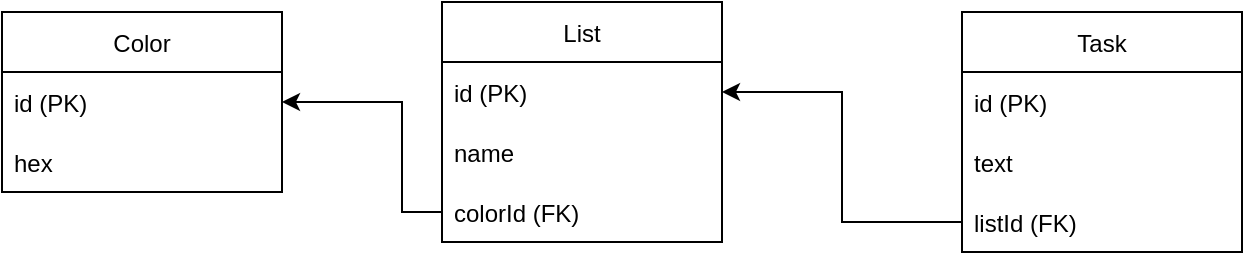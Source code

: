 <mxfile version="17.4.0" type="device"><diagram id="0utXi0zsX5nhzKmFCM5P" name="Page-1"><mxGraphModel dx="1038" dy="547" grid="1" gridSize="10" guides="1" tooltips="1" connect="1" arrows="1" fold="1" page="1" pageScale="1" pageWidth="827" pageHeight="1169" math="0" shadow="0"><root><mxCell id="0"/><mxCell id="1" parent="0"/><mxCell id="YQ6inJZ1AWDSVtTHUAvR-1" value="List" style="swimlane;fontStyle=0;childLayout=stackLayout;horizontal=1;startSize=30;horizontalStack=0;resizeParent=1;resizeParentMax=0;resizeLast=0;collapsible=1;marginBottom=0;" vertex="1" parent="1"><mxGeometry x="270" y="100" width="140" height="120" as="geometry"/></mxCell><mxCell id="YQ6inJZ1AWDSVtTHUAvR-2" value="id (PK)" style="text;strokeColor=none;fillColor=none;align=left;verticalAlign=middle;spacingLeft=4;spacingRight=4;overflow=hidden;points=[[0,0.5],[1,0.5]];portConstraint=eastwest;rotatable=0;" vertex="1" parent="YQ6inJZ1AWDSVtTHUAvR-1"><mxGeometry y="30" width="140" height="30" as="geometry"/></mxCell><mxCell id="YQ6inJZ1AWDSVtTHUAvR-3" value="name" style="text;strokeColor=none;fillColor=none;align=left;verticalAlign=middle;spacingLeft=4;spacingRight=4;overflow=hidden;points=[[0,0.5],[1,0.5]];portConstraint=eastwest;rotatable=0;" vertex="1" parent="YQ6inJZ1AWDSVtTHUAvR-1"><mxGeometry y="60" width="140" height="30" as="geometry"/></mxCell><mxCell id="YQ6inJZ1AWDSVtTHUAvR-4" value="colorId (FK)" style="text;strokeColor=none;fillColor=none;align=left;verticalAlign=middle;spacingLeft=4;spacingRight=4;overflow=hidden;points=[[0,0.5],[1,0.5]];portConstraint=eastwest;rotatable=0;" vertex="1" parent="YQ6inJZ1AWDSVtTHUAvR-1"><mxGeometry y="90" width="140" height="30" as="geometry"/></mxCell><mxCell id="YQ6inJZ1AWDSVtTHUAvR-5" value="Task" style="swimlane;fontStyle=0;childLayout=stackLayout;horizontal=1;startSize=30;horizontalStack=0;resizeParent=1;resizeParentMax=0;resizeLast=0;collapsible=1;marginBottom=0;" vertex="1" parent="1"><mxGeometry x="530" y="105" width="140" height="120" as="geometry"/></mxCell><mxCell id="YQ6inJZ1AWDSVtTHUAvR-6" value="id (PK)" style="text;strokeColor=none;fillColor=none;align=left;verticalAlign=middle;spacingLeft=4;spacingRight=4;overflow=hidden;points=[[0,0.5],[1,0.5]];portConstraint=eastwest;rotatable=0;" vertex="1" parent="YQ6inJZ1AWDSVtTHUAvR-5"><mxGeometry y="30" width="140" height="30" as="geometry"/></mxCell><mxCell id="YQ6inJZ1AWDSVtTHUAvR-7" value="text" style="text;strokeColor=none;fillColor=none;align=left;verticalAlign=middle;spacingLeft=4;spacingRight=4;overflow=hidden;points=[[0,0.5],[1,0.5]];portConstraint=eastwest;rotatable=0;" vertex="1" parent="YQ6inJZ1AWDSVtTHUAvR-5"><mxGeometry y="60" width="140" height="30" as="geometry"/></mxCell><mxCell id="YQ6inJZ1AWDSVtTHUAvR-8" value="listId (FK)" style="text;strokeColor=none;fillColor=none;align=left;verticalAlign=middle;spacingLeft=4;spacingRight=4;overflow=hidden;points=[[0,0.5],[1,0.5]];portConstraint=eastwest;rotatable=0;" vertex="1" parent="YQ6inJZ1AWDSVtTHUAvR-5"><mxGeometry y="90" width="140" height="30" as="geometry"/></mxCell><mxCell id="YQ6inJZ1AWDSVtTHUAvR-9" style="edgeStyle=orthogonalEdgeStyle;rounded=0;orthogonalLoop=1;jettySize=auto;html=1;entryX=1;entryY=0.5;entryDx=0;entryDy=0;" edge="1" parent="1" source="YQ6inJZ1AWDSVtTHUAvR-8" target="YQ6inJZ1AWDSVtTHUAvR-2"><mxGeometry relative="1" as="geometry"/></mxCell><mxCell id="YQ6inJZ1AWDSVtTHUAvR-10" value="Color" style="swimlane;fontStyle=0;childLayout=stackLayout;horizontal=1;startSize=30;horizontalStack=0;resizeParent=1;resizeParentMax=0;resizeLast=0;collapsible=1;marginBottom=0;" vertex="1" parent="1"><mxGeometry x="50" y="105" width="140" height="90" as="geometry"/></mxCell><mxCell id="YQ6inJZ1AWDSVtTHUAvR-11" value="id (PK)" style="text;strokeColor=none;fillColor=none;align=left;verticalAlign=middle;spacingLeft=4;spacingRight=4;overflow=hidden;points=[[0,0.5],[1,0.5]];portConstraint=eastwest;rotatable=0;" vertex="1" parent="YQ6inJZ1AWDSVtTHUAvR-10"><mxGeometry y="30" width="140" height="30" as="geometry"/></mxCell><mxCell id="YQ6inJZ1AWDSVtTHUAvR-12" value="hex " style="text;strokeColor=none;fillColor=none;align=left;verticalAlign=middle;spacingLeft=4;spacingRight=4;overflow=hidden;points=[[0,0.5],[1,0.5]];portConstraint=eastwest;rotatable=0;" vertex="1" parent="YQ6inJZ1AWDSVtTHUAvR-10"><mxGeometry y="60" width="140" height="30" as="geometry"/></mxCell><mxCell id="YQ6inJZ1AWDSVtTHUAvR-14" style="edgeStyle=orthogonalEdgeStyle;rounded=0;orthogonalLoop=1;jettySize=auto;html=1;entryX=1;entryY=0.5;entryDx=0;entryDy=0;" edge="1" parent="1" source="YQ6inJZ1AWDSVtTHUAvR-4" target="YQ6inJZ1AWDSVtTHUAvR-11"><mxGeometry relative="1" as="geometry"><Array as="points"><mxPoint x="250" y="205"/><mxPoint x="250" y="150"/></Array></mxGeometry></mxCell></root></mxGraphModel></diagram></mxfile>